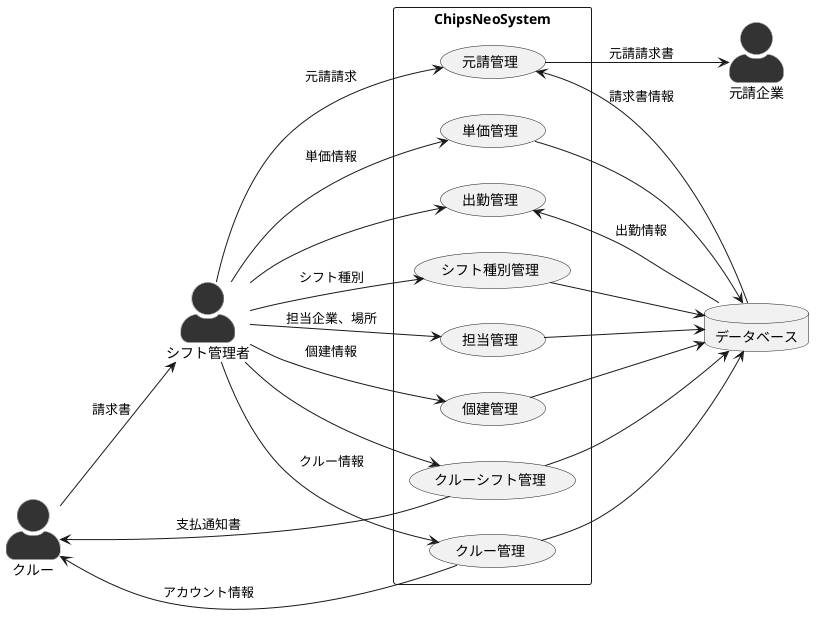 @startuml シフト管理者

left to right direction
skinparam actorStyle awesome
skinparam actor {
    BackgroundColor #333333
    BorderColor #999999
}
actor シフト管理者 as manager
actor クルー as crew
actor 元請企業 as prime_contractor

rectangle ChipsNeoSystem {
    usecase "出勤管理" as attendance
    usecase "シフト種別管理" as type
    usecase "担当管理" as charge
    usecase "個建管理" as individual
    usecase "クルー管理" as crew_manage
    usecase "単価管理" as unit_cost
    usecase "元請管理" as prime
    usecase "クルーシフト管理" as crew_shift
}

database データベース as data

data --> attendance :出勤情報
manager --> attendance

manager --> type :シフト種別
type --> data

manager --> charge :担当企業、場所
charge --> data

manager --> individual :個建情報
individual --> data

manager --> crew_manage :クルー情報
crew_manage --> data
crew_manage --> crew :アカウント情報

manager --> unit_cost :単価情報
unit_cost --> data

manager --> prime :元請請求
data --> prime :請求書情報
prime --> prime_contractor :元請請求書

manager --> crew_shift
crew_shift --> data
crew_shift --> crew :支払通知書
crew --> manager :請求書


@enduml
